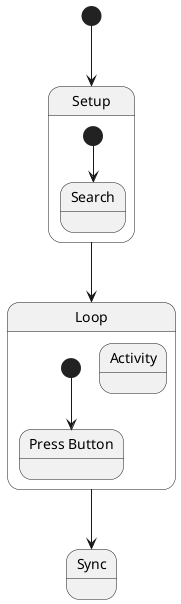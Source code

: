 @startuml
skinparam monochrome true
[*] --> Setup

state Setup {
[*] --> Search
}

state Loop{
state "Press Button" as button
state Activity
[*] --> button

}



state Sync {

}


Setup --> Loop
Loop --> Sync



@enduml

